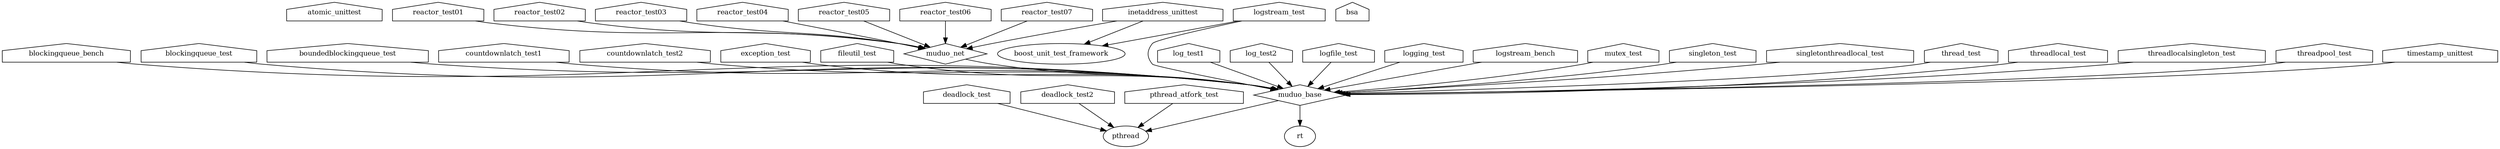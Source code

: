 digraph "GG" {
node [
  fontsize = "12"
];
    "node28" [ label="atomic_unittest" shape="house"];
    "node30" [ label="blockingqueue_bench" shape="house"];
    "node9" [ label="muduo_base" shape="diamond"];
    "node30" -> "node9" // blockingqueue_bench -> muduo_base
    "node72" [ label="pthread" shape="ellipse"];
    "node9" -> "node72" // muduo_base -> pthread
    "node73" [ label="rt" shape="ellipse"];
    "node9" -> "node73" // muduo_base -> rt
    "node22" [ label="blockingqueue_test" shape="house"];
    "node22" -> "node9" // blockingqueue_test -> muduo_base
    "node27" [ label="boundedblockingqueue_test" shape="house"];
    "node27" -> "node9" // boundedblockingqueue_test -> muduo_base
    "node63" [ label="bsa" shape="house"];
    "node60" [ label="countdownlatch_test1" shape="house"];
    "node60" -> "node9" // countdownlatch_test1 -> muduo_base
    "node59" [ label="countdownlatch_test2" shape="house"];
    "node59" -> "node9" // countdownlatch_test2 -> muduo_base
    "node62" [ label="deadlock_test" shape="house"];
    "node62" -> "node72" // deadlock_test -> pthread
    "node67" [ label="deadlock_test2" shape="house"];
    "node67" -> "node72" // deadlock_test2 -> pthread
    "node26" [ label="exception_test" shape="house"];
    "node26" -> "node9" // exception_test -> muduo_base
    "node32" [ label="fileutil_test" shape="house"];
    "node32" -> "node9" // fileutil_test -> muduo_base
    "node47" [ label="inetaddress_unittest" shape="house"];
    "node40" [ label="muduo_net" shape="diamond"];
    "node47" -> "node40" // inetaddress_unittest -> muduo_net
    "node40" -> "node9" // muduo_net -> muduo_base
    "node74" [ label="boost_unit_test_framework" shape="ellipse"];
    "node47" -> "node74" // inetaddress_unittest -> boost_unit_test_framework
    "node68" [ label="log_test1" shape="house"];
    "node68" -> "node9" // log_test1 -> muduo_base
    "node69" [ label="log_test2" shape="house"];
    "node69" -> "node9" // log_test2 -> muduo_base
    "node19" [ label="logfile_test" shape="house"];
    "node19" -> "node9" // logfile_test -> muduo_base
    "node18" [ label="logging_test" shape="house"];
    "node18" -> "node9" // logging_test -> muduo_base
    "node16" [ label="logstream_bench" shape="house"];
    "node16" -> "node9" // logstream_bench -> muduo_base
    "node15" [ label="logstream_test" shape="house"];
    "node15" -> "node9" // logstream_test -> muduo_base
    "node15" -> "node74" // logstream_test -> boost_unit_test_framework
    "node29" [ label="mutex_test" shape="house"];
    "node29" -> "node9" // mutex_test -> muduo_base
    "node70" [ label="pthread_atfork_test" shape="house"];
    "node70" -> "node72" // pthread_atfork_test -> pthread
    "node65" [ label="reactor_test01" shape="house"];
    "node65" -> "node40" // reactor_test01 -> muduo_net
    "node71" [ label="reactor_test02" shape="house"];
    "node71" -> "node40" // reactor_test02 -> muduo_net
    "node64" [ label="reactor_test03" shape="house"];
    "node64" -> "node40" // reactor_test03 -> muduo_net
    "node57" [ label="reactor_test04" shape="house"];
    "node57" -> "node40" // reactor_test04 -> muduo_net
    "node66" [ label="reactor_test05" shape="house"];
    "node66" -> "node40" // reactor_test05 -> muduo_net
    "node56" [ label="reactor_test06" shape="house"];
    "node56" -> "node40" // reactor_test06 -> muduo_net
    "node55" [ label="reactor_test07" shape="house"];
    "node55" -> "node40" // reactor_test07 -> muduo_net
    "node17" [ label="singleton_test" shape="house"];
    "node17" -> "node9" // singleton_test -> muduo_base
    "node20" [ label="singletonthreadlocal_test" shape="house"];
    "node20" -> "node9" // singletonthreadlocal_test -> muduo_base
    "node23" [ label="thread_test" shape="house"];
    "node23" -> "node9" // thread_test -> muduo_base
    "node24" [ label="threadlocal_test" shape="house"];
    "node24" -> "node9" // threadlocal_test -> muduo_base
    "node25" [ label="threadlocalsingleton_test" shape="house"];
    "node25" -> "node9" // threadlocalsingleton_test -> muduo_base
    "node31" [ label="threadpool_test" shape="house"];
    "node31" -> "node9" // threadpool_test -> muduo_base
    "node33" [ label="timestamp_unittest" shape="house"];
    "node33" -> "node9" // timestamp_unittest -> muduo_base
}
